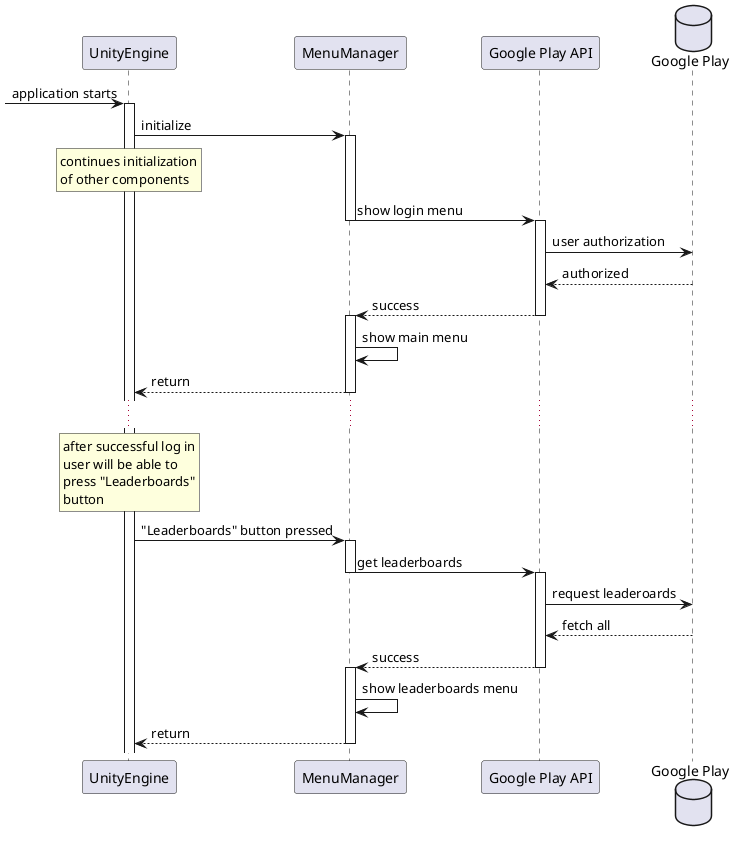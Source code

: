 @startuml
'https://plantuml.com/sequence-diagram


?-> UnityEngine ++: application starts

UnityEngine -> MenuManager ++: initialize
rnote over UnityEngine: continues initialization\nof other components
MenuManager -> "Google Play API" --++: show login menu
database "Google Play"
"Google Play API" -> "Google Play": user authorization
"Google Play" --> "Google Play API": authorized
"Google Play API" --> MenuManager  --++: success
MenuManager -> MenuManager: show main menu
MenuManager --> UnityEngine --: return

...

rnote over UnityEngine: after successful log in\nuser will be able to\npress "Leaderboards"\nbutton

UnityEngine -> MenuManager++: "Leaderboards" button pressed
MenuManager -> "Google Play API" --++: get leaderboards
"Google Play API" -> "Google Play": request leaderoards
"Google Play" --> "Google Play API": fetch all
"Google Play API" --> MenuManager  --++:success
MenuManager -> MenuManager: show leaderboards menu
MenuManager --> UnityEngine --: return





@enduml

